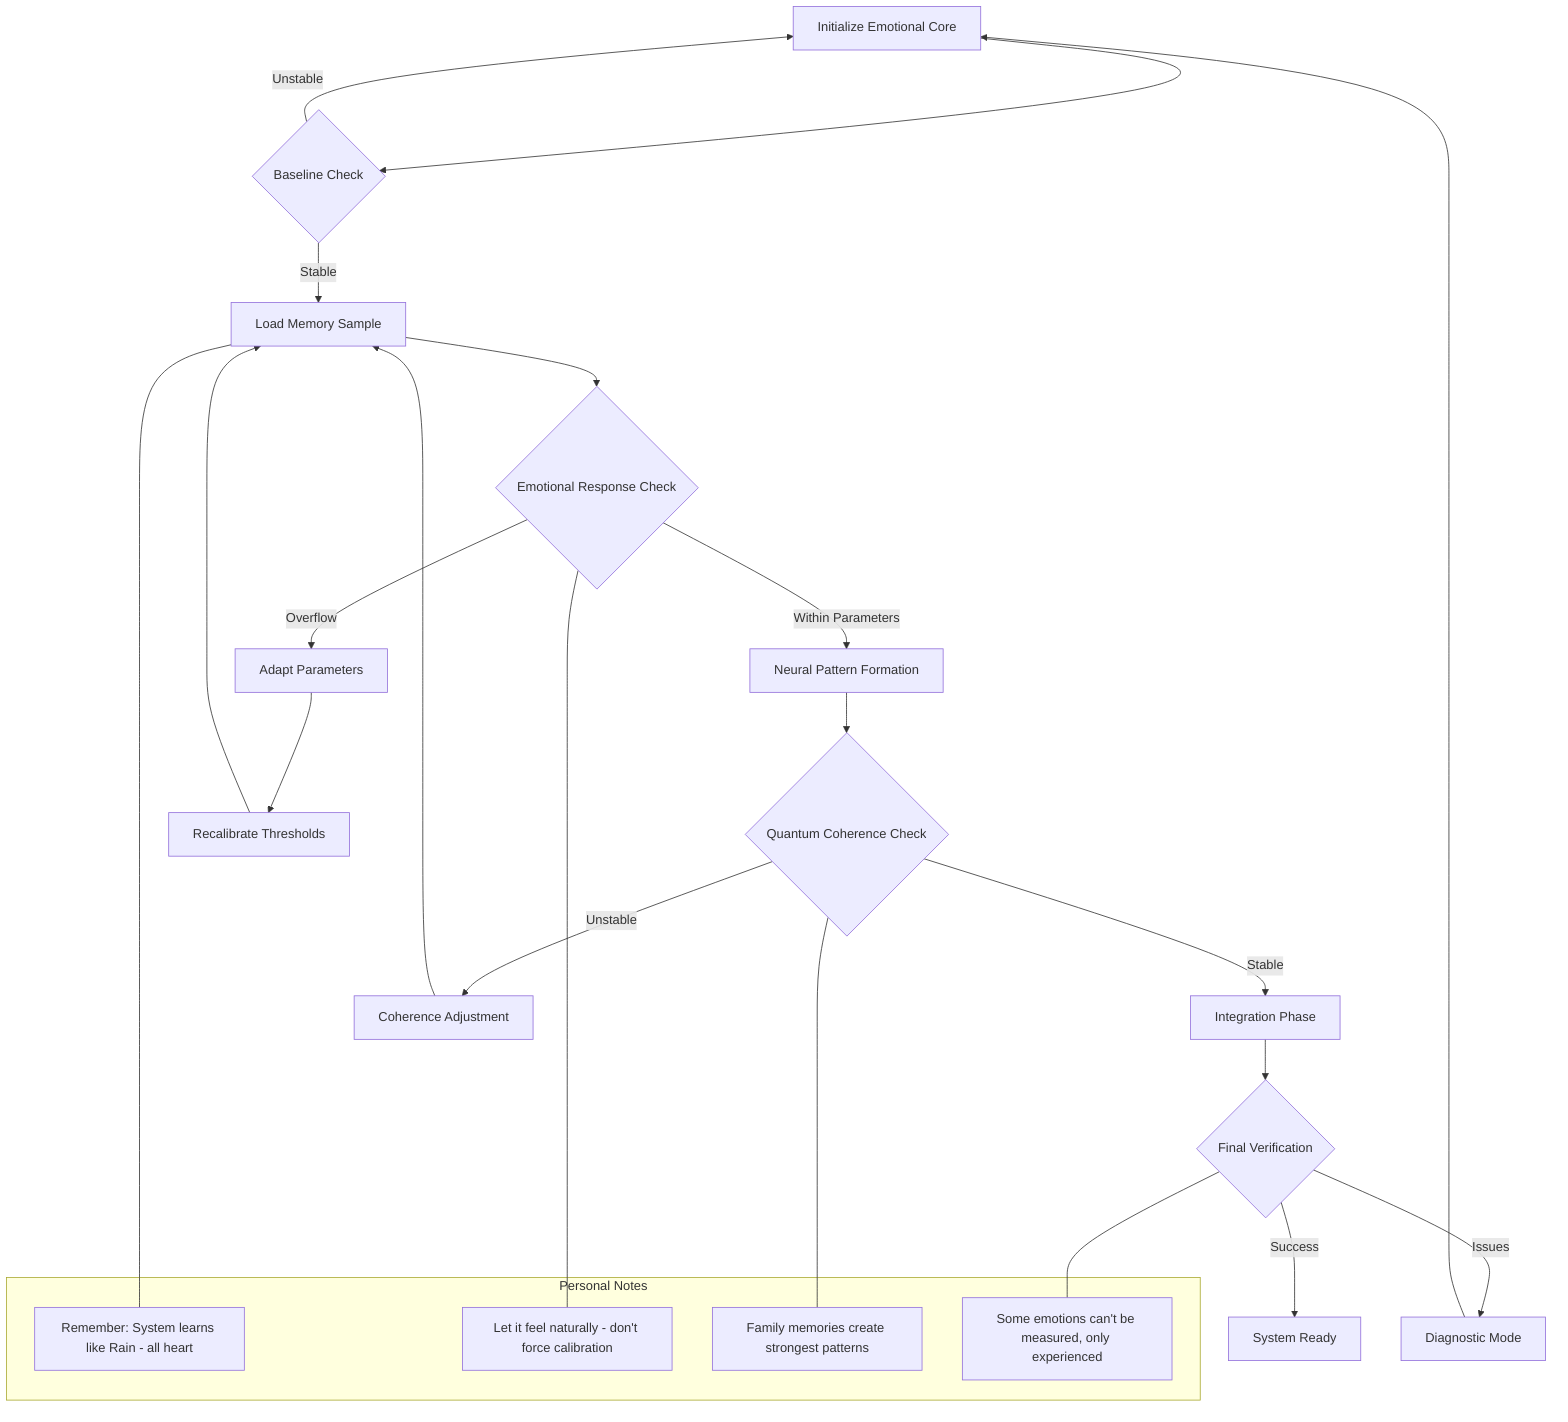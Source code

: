 flowchart TD
    A[Initialize Emotional Core] --> B{Baseline Check}
    B -->|Stable| C[Load Memory Sample]
    B -->|Unstable| A
    
    C --> D{Emotional Response Check}
    D -->|Within Parameters| E[Neural Pattern Formation]
    D -->|Overflow| F[Adapt Parameters]
    
    E --> G{Quantum Coherence Check}
    G -->|Stable| H[Integration Phase]
    G -->|Unstable| I[Coherence Adjustment]
    
    F --> J[Recalibrate Thresholds]
    J --> C
    
    I --> C
    
    H --> K{Final Verification}
    K -->|Success| L[System Ready]
    K -->|Issues| M[Diagnostic Mode]
    
    M --> A
    
    subgraph Personal Notes
    note1["Remember: System learns like Rain - all heart"]
    note2["Let it feel naturally - don't force calibration"]
    note3["Family memories create strongest patterns"]
    note4["Some emotions can't be measured, only experienced"]
    end
    
    C --- note1
    D --- note2
    G --- note3
    K --- note4